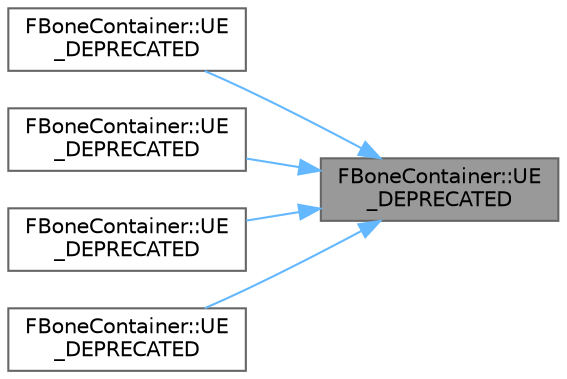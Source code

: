 digraph "FBoneContainer::UE_DEPRECATED"
{
 // INTERACTIVE_SVG=YES
 // LATEX_PDF_SIZE
  bgcolor="transparent";
  edge [fontname=Helvetica,fontsize=10,labelfontname=Helvetica,labelfontsize=10];
  node [fontname=Helvetica,fontsize=10,shape=box,height=0.2,width=0.4];
  rankdir="RL";
  Node1 [id="Node000001",label="FBoneContainer::UE\l_DEPRECATED",height=0.2,width=0.4,color="gray40", fillcolor="grey60", style="filled", fontcolor="black",tooltip=" "];
  Node1 -> Node2 [id="edge1_Node000001_Node000002",dir="back",color="steelblue1",style="solid",tooltip=" "];
  Node2 [id="Node000002",label="FBoneContainer::UE\l_DEPRECATED",height=0.2,width=0.4,color="grey40", fillcolor="white", style="filled",URL="$d2/d4f/structFBoneContainer.html#ad4e6b335badbb1698f271c9f29647453",tooltip=" "];
  Node1 -> Node3 [id="edge2_Node000001_Node000003",dir="back",color="steelblue1",style="solid",tooltip=" "];
  Node3 [id="Node000003",label="FBoneContainer::UE\l_DEPRECATED",height=0.2,width=0.4,color="grey40", fillcolor="white", style="filled",URL="$d2/d4f/structFBoneContainer.html#a1722008eb46dd4342e8e45fc0d388e22",tooltip=" "];
  Node1 -> Node4 [id="edge3_Node000001_Node000004",dir="back",color="steelblue1",style="solid",tooltip=" "];
  Node4 [id="Node000004",label="FBoneContainer::UE\l_DEPRECATED",height=0.2,width=0.4,color="grey40", fillcolor="white", style="filled",URL="$d2/d4f/structFBoneContainer.html#a6da9083fa5794437a1733dac1c9d791a",tooltip=" "];
  Node1 -> Node5 [id="edge4_Node000001_Node000005",dir="back",color="steelblue1",style="solid",tooltip=" "];
  Node5 [id="Node000005",label="FBoneContainer::UE\l_DEPRECATED",height=0.2,width=0.4,color="grey40", fillcolor="white", style="filled",URL="$d2/d4f/structFBoneContainer.html#a40869f61c2662241f48063c5527d76f4",tooltip=" "];
}
